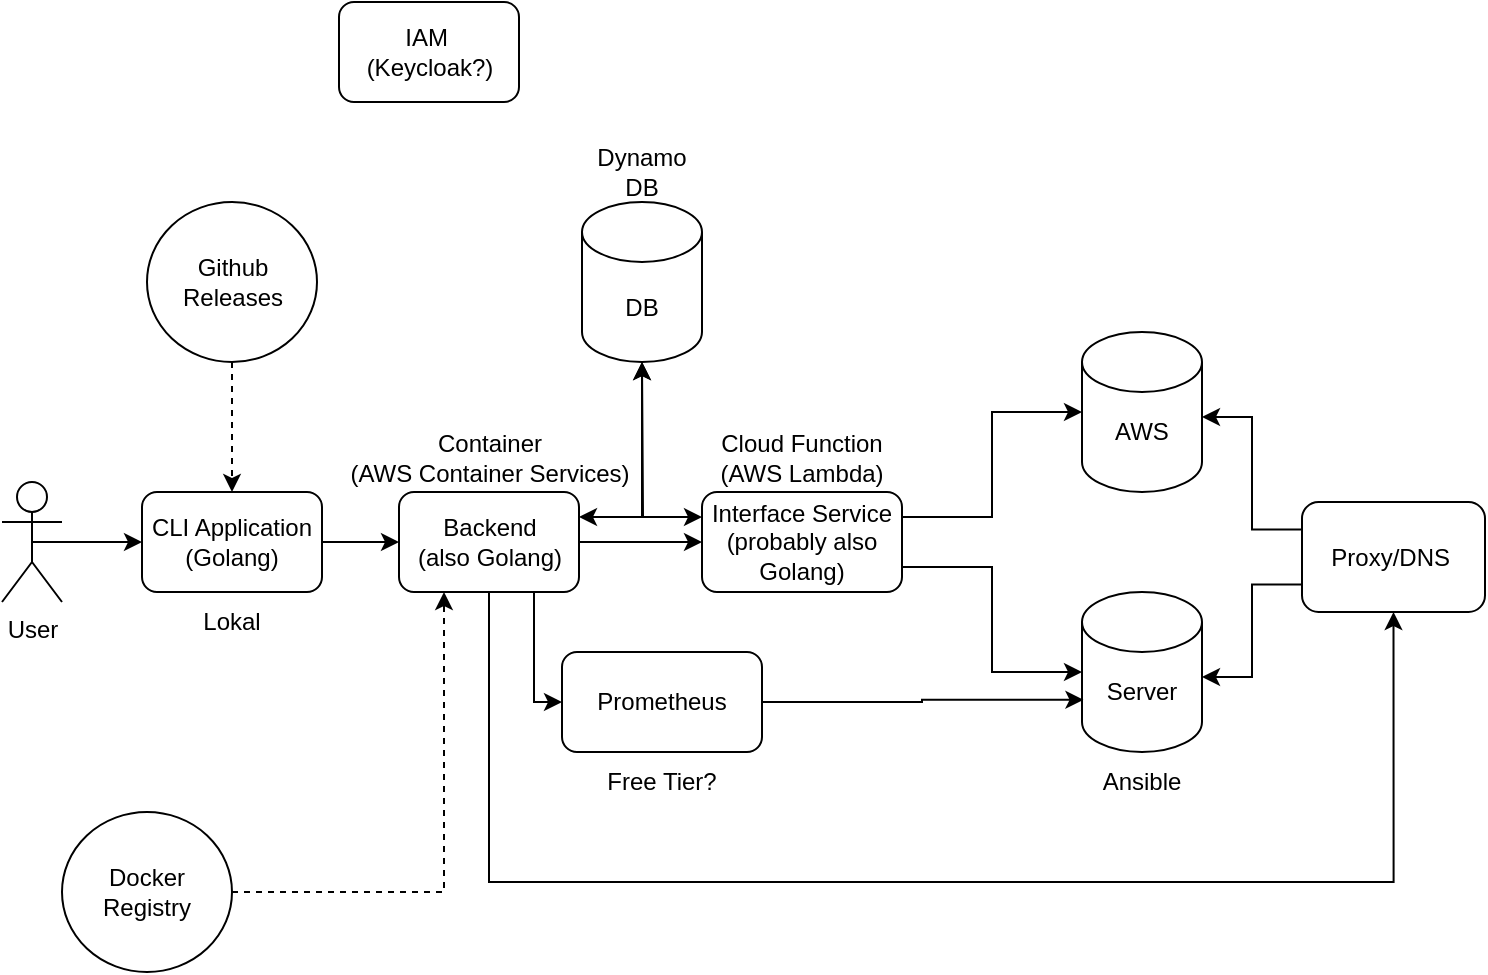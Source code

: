 <mxfile version="22.0.3" type="device">
  <diagram name="Page-1" id="G-MF2crOrETQ0eBlcJBg">
    <mxGraphModel dx="821" dy="618" grid="1" gridSize="10" guides="1" tooltips="1" connect="1" arrows="1" fold="1" page="1" pageScale="1" pageWidth="827" pageHeight="1169" math="0" shadow="0">
      <root>
        <mxCell id="0" />
        <mxCell id="1" parent="0" />
        <mxCell id="M3ZnuXlEqnPbbLemeXDP-3" style="edgeStyle=orthogonalEdgeStyle;rounded=0;orthogonalLoop=1;jettySize=auto;html=1;exitX=0.5;exitY=0.5;exitDx=0;exitDy=0;exitPerimeter=0;entryX=0;entryY=0.5;entryDx=0;entryDy=0;" edge="1" parent="1" source="M3ZnuXlEqnPbbLemeXDP-1" target="M3ZnuXlEqnPbbLemeXDP-2">
          <mxGeometry relative="1" as="geometry" />
        </mxCell>
        <mxCell id="M3ZnuXlEqnPbbLemeXDP-1" value="User" style="shape=umlActor;verticalLabelPosition=bottom;verticalAlign=top;html=1;outlineConnect=0;" vertex="1" parent="1">
          <mxGeometry x="170" y="300" width="30" height="60" as="geometry" />
        </mxCell>
        <mxCell id="M3ZnuXlEqnPbbLemeXDP-7" style="edgeStyle=orthogonalEdgeStyle;rounded=0;orthogonalLoop=1;jettySize=auto;html=1;exitX=1;exitY=0.5;exitDx=0;exitDy=0;entryX=0;entryY=0.5;entryDx=0;entryDy=0;" edge="1" parent="1" source="M3ZnuXlEqnPbbLemeXDP-2" target="M3ZnuXlEqnPbbLemeXDP-5">
          <mxGeometry relative="1" as="geometry" />
        </mxCell>
        <mxCell id="M3ZnuXlEqnPbbLemeXDP-2" value="CLI Application&lt;br&gt;(Golang)" style="rounded=1;whiteSpace=wrap;html=1;" vertex="1" parent="1">
          <mxGeometry x="240" y="305" width="90" height="50" as="geometry" />
        </mxCell>
        <mxCell id="M3ZnuXlEqnPbbLemeXDP-9" style="edgeStyle=orthogonalEdgeStyle;rounded=0;orthogonalLoop=1;jettySize=auto;html=1;exitX=1;exitY=0.5;exitDx=0;exitDy=0;entryX=0;entryY=0.5;entryDx=0;entryDy=0;" edge="1" parent="1" source="M3ZnuXlEqnPbbLemeXDP-5" target="M3ZnuXlEqnPbbLemeXDP-8">
          <mxGeometry relative="1" as="geometry" />
        </mxCell>
        <mxCell id="M3ZnuXlEqnPbbLemeXDP-42" style="edgeStyle=orthogonalEdgeStyle;rounded=0;orthogonalLoop=1;jettySize=auto;html=1;exitX=0.75;exitY=1;exitDx=0;exitDy=0;entryX=0;entryY=0.5;entryDx=0;entryDy=0;" edge="1" parent="1" source="M3ZnuXlEqnPbbLemeXDP-5" target="M3ZnuXlEqnPbbLemeXDP-19">
          <mxGeometry relative="1" as="geometry">
            <Array as="points">
              <mxPoint x="436" y="410" />
            </Array>
          </mxGeometry>
        </mxCell>
        <mxCell id="M3ZnuXlEqnPbbLemeXDP-43" style="edgeStyle=orthogonalEdgeStyle;rounded=0;orthogonalLoop=1;jettySize=auto;html=1;exitX=0.5;exitY=1;exitDx=0;exitDy=0;entryX=0.5;entryY=1;entryDx=0;entryDy=0;" edge="1" parent="1" source="M3ZnuXlEqnPbbLemeXDP-5" target="M3ZnuXlEqnPbbLemeXDP-36">
          <mxGeometry relative="1" as="geometry">
            <Array as="points">
              <mxPoint x="414" y="500" />
              <mxPoint x="866" y="500" />
            </Array>
          </mxGeometry>
        </mxCell>
        <mxCell id="M3ZnuXlEqnPbbLemeXDP-5" value="Backend&lt;br&gt;(also Golang)" style="rounded=1;whiteSpace=wrap;html=1;" vertex="1" parent="1">
          <mxGeometry x="368.5" y="305" width="90" height="50" as="geometry" />
        </mxCell>
        <mxCell id="M3ZnuXlEqnPbbLemeXDP-29" style="edgeStyle=orthogonalEdgeStyle;rounded=0;orthogonalLoop=1;jettySize=auto;html=1;exitX=0;exitY=0.25;exitDx=0;exitDy=0;startArrow=classic;startFill=1;" edge="1" parent="1" source="M3ZnuXlEqnPbbLemeXDP-8">
          <mxGeometry relative="1" as="geometry">
            <mxPoint x="490.0" y="240" as="targetPoint" />
          </mxGeometry>
        </mxCell>
        <mxCell id="M3ZnuXlEqnPbbLemeXDP-8" value="Interface Service (probably also Golang)" style="rounded=1;whiteSpace=wrap;html=1;" vertex="1" parent="1">
          <mxGeometry x="520" y="305" width="100" height="50" as="geometry" />
        </mxCell>
        <mxCell id="M3ZnuXlEqnPbbLemeXDP-10" value="" style="shape=cylinder3;whiteSpace=wrap;html=1;boundedLbl=1;backgroundOutline=1;size=15;" vertex="1" parent="1">
          <mxGeometry x="710" y="225" width="60" height="80" as="geometry" />
        </mxCell>
        <mxCell id="M3ZnuXlEqnPbbLemeXDP-11" value="" style="shape=cylinder3;whiteSpace=wrap;html=1;boundedLbl=1;backgroundOutline=1;size=15;" vertex="1" parent="1">
          <mxGeometry x="710" y="355" width="60" height="80" as="geometry" />
        </mxCell>
        <mxCell id="M3ZnuXlEqnPbbLemeXDP-12" style="edgeStyle=orthogonalEdgeStyle;rounded=0;orthogonalLoop=1;jettySize=auto;html=1;exitX=1;exitY=0.25;exitDx=0;exitDy=0;entryX=0;entryY=0.5;entryDx=0;entryDy=0;entryPerimeter=0;" edge="1" parent="1" source="M3ZnuXlEqnPbbLemeXDP-8" target="M3ZnuXlEqnPbbLemeXDP-10">
          <mxGeometry relative="1" as="geometry" />
        </mxCell>
        <mxCell id="M3ZnuXlEqnPbbLemeXDP-13" style="edgeStyle=orthogonalEdgeStyle;rounded=0;orthogonalLoop=1;jettySize=auto;html=1;exitX=1;exitY=0.75;exitDx=0;exitDy=0;entryX=0;entryY=0.5;entryDx=0;entryDy=0;entryPerimeter=0;" edge="1" parent="1" source="M3ZnuXlEqnPbbLemeXDP-8" target="M3ZnuXlEqnPbbLemeXDP-11">
          <mxGeometry relative="1" as="geometry" />
        </mxCell>
        <mxCell id="M3ZnuXlEqnPbbLemeXDP-14" value="AWS" style="text;html=1;strokeColor=none;fillColor=none;align=center;verticalAlign=middle;whiteSpace=wrap;rounded=0;" vertex="1" parent="1">
          <mxGeometry x="710" y="260" width="60" height="30" as="geometry" />
        </mxCell>
        <mxCell id="M3ZnuXlEqnPbbLemeXDP-15" value="Server" style="text;html=1;strokeColor=none;fillColor=none;align=center;verticalAlign=middle;whiteSpace=wrap;rounded=0;" vertex="1" parent="1">
          <mxGeometry x="710" y="390" width="60" height="30" as="geometry" />
        </mxCell>
        <mxCell id="M3ZnuXlEqnPbbLemeXDP-32" style="edgeStyle=orthogonalEdgeStyle;rounded=0;orthogonalLoop=1;jettySize=auto;html=1;exitX=0.5;exitY=1;exitDx=0;exitDy=0;dashed=1;" edge="1" parent="1" source="M3ZnuXlEqnPbbLemeXDP-16" target="M3ZnuXlEqnPbbLemeXDP-2">
          <mxGeometry relative="1" as="geometry" />
        </mxCell>
        <mxCell id="M3ZnuXlEqnPbbLemeXDP-16" value="Github Releases" style="ellipse;whiteSpace=wrap;html=1;" vertex="1" parent="1">
          <mxGeometry x="242.5" y="160" width="85" height="80" as="geometry" />
        </mxCell>
        <mxCell id="M3ZnuXlEqnPbbLemeXDP-18" value="Lokal" style="text;html=1;strokeColor=none;fillColor=none;align=center;verticalAlign=middle;whiteSpace=wrap;rounded=0;" vertex="1" parent="1">
          <mxGeometry x="255" y="355" width="60" height="30" as="geometry" />
        </mxCell>
        <mxCell id="M3ZnuXlEqnPbbLemeXDP-19" value="Prometheus" style="rounded=1;whiteSpace=wrap;html=1;" vertex="1" parent="1">
          <mxGeometry x="450" y="385" width="100" height="50" as="geometry" />
        </mxCell>
        <mxCell id="M3ZnuXlEqnPbbLemeXDP-22" style="edgeStyle=orthogonalEdgeStyle;rounded=0;orthogonalLoop=1;jettySize=auto;html=1;exitX=1;exitY=0.5;exitDx=0;exitDy=0;entryX=0.012;entryY=0.631;entryDx=0;entryDy=0;entryPerimeter=0;" edge="1" parent="1" source="M3ZnuXlEqnPbbLemeXDP-19" target="M3ZnuXlEqnPbbLemeXDP-15">
          <mxGeometry relative="1" as="geometry" />
        </mxCell>
        <mxCell id="M3ZnuXlEqnPbbLemeXDP-23" value="Free Tier?" style="text;html=1;strokeColor=none;fillColor=none;align=center;verticalAlign=middle;whiteSpace=wrap;rounded=0;" vertex="1" parent="1">
          <mxGeometry x="470" y="435" width="60" height="30" as="geometry" />
        </mxCell>
        <mxCell id="M3ZnuXlEqnPbbLemeXDP-24" value="Container&lt;br&gt;(AWS Container Services)" style="text;html=1;strokeColor=none;fillColor=none;align=center;verticalAlign=middle;whiteSpace=wrap;rounded=0;" vertex="1" parent="1">
          <mxGeometry x="338.5" y="270" width="150" height="35" as="geometry" />
        </mxCell>
        <mxCell id="M3ZnuXlEqnPbbLemeXDP-25" value="Cloud Function&lt;br&gt;(AWS Lambda)" style="text;html=1;strokeColor=none;fillColor=none;align=center;verticalAlign=middle;whiteSpace=wrap;rounded=0;" vertex="1" parent="1">
          <mxGeometry x="520" y="270" width="100" height="35" as="geometry" />
        </mxCell>
        <mxCell id="M3ZnuXlEqnPbbLemeXDP-26" value="Ansible" style="text;html=1;strokeColor=none;fillColor=none;align=center;verticalAlign=middle;whiteSpace=wrap;rounded=0;" vertex="1" parent="1">
          <mxGeometry x="710" y="435" width="60" height="30" as="geometry" />
        </mxCell>
        <mxCell id="M3ZnuXlEqnPbbLemeXDP-27" value="DB" style="shape=cylinder3;whiteSpace=wrap;html=1;boundedLbl=1;backgroundOutline=1;size=15;" vertex="1" parent="1">
          <mxGeometry x="460" y="160" width="60" height="80" as="geometry" />
        </mxCell>
        <mxCell id="M3ZnuXlEqnPbbLemeXDP-28" style="edgeStyle=orthogonalEdgeStyle;rounded=0;orthogonalLoop=1;jettySize=auto;html=1;exitX=1;exitY=0.25;exitDx=0;exitDy=0;entryX=0.5;entryY=1;entryDx=0;entryDy=0;entryPerimeter=0;startArrow=classic;startFill=1;" edge="1" parent="1" source="M3ZnuXlEqnPbbLemeXDP-5" target="M3ZnuXlEqnPbbLemeXDP-27">
          <mxGeometry relative="1" as="geometry">
            <Array as="points">
              <mxPoint x="490" y="318" />
            </Array>
          </mxGeometry>
        </mxCell>
        <mxCell id="M3ZnuXlEqnPbbLemeXDP-30" value="Dynamo DB" style="text;html=1;strokeColor=none;fillColor=none;align=center;verticalAlign=middle;whiteSpace=wrap;rounded=0;" vertex="1" parent="1">
          <mxGeometry x="460" y="130" width="60" height="30" as="geometry" />
        </mxCell>
        <mxCell id="M3ZnuXlEqnPbbLemeXDP-38" style="edgeStyle=orthogonalEdgeStyle;rounded=0;orthogonalLoop=1;jettySize=auto;html=1;exitX=1;exitY=0.5;exitDx=0;exitDy=0;entryX=0.25;entryY=1;entryDx=0;entryDy=0;dashed=1;" edge="1" parent="1" source="M3ZnuXlEqnPbbLemeXDP-33" target="M3ZnuXlEqnPbbLemeXDP-5">
          <mxGeometry relative="1" as="geometry" />
        </mxCell>
        <mxCell id="M3ZnuXlEqnPbbLemeXDP-33" value="Docker&lt;br&gt;Registry" style="ellipse;whiteSpace=wrap;html=1;" vertex="1" parent="1">
          <mxGeometry x="200" y="465" width="85" height="80" as="geometry" />
        </mxCell>
        <mxCell id="M3ZnuXlEqnPbbLemeXDP-40" style="edgeStyle=orthogonalEdgeStyle;rounded=0;orthogonalLoop=1;jettySize=auto;html=1;exitX=0;exitY=0.25;exitDx=0;exitDy=0;entryX=1;entryY=0.25;entryDx=0;entryDy=0;" edge="1" parent="1" source="M3ZnuXlEqnPbbLemeXDP-36" target="M3ZnuXlEqnPbbLemeXDP-14">
          <mxGeometry relative="1" as="geometry" />
        </mxCell>
        <mxCell id="M3ZnuXlEqnPbbLemeXDP-41" style="edgeStyle=orthogonalEdgeStyle;rounded=0;orthogonalLoop=1;jettySize=auto;html=1;exitX=0;exitY=0.75;exitDx=0;exitDy=0;entryX=1;entryY=0.25;entryDx=0;entryDy=0;" edge="1" parent="1" source="M3ZnuXlEqnPbbLemeXDP-36" target="M3ZnuXlEqnPbbLemeXDP-15">
          <mxGeometry relative="1" as="geometry" />
        </mxCell>
        <mxCell id="M3ZnuXlEqnPbbLemeXDP-36" value="Proxy/DNS&amp;nbsp;" style="rounded=1;whiteSpace=wrap;html=1;" vertex="1" parent="1">
          <mxGeometry x="820" y="310" width="91.5" height="55" as="geometry" />
        </mxCell>
        <mxCell id="M3ZnuXlEqnPbbLemeXDP-44" value="IAM&amp;nbsp;&lt;br&gt;(Keycloak?)" style="rounded=1;whiteSpace=wrap;html=1;" vertex="1" parent="1">
          <mxGeometry x="338.5" y="60" width="90" height="50" as="geometry" />
        </mxCell>
      </root>
    </mxGraphModel>
  </diagram>
</mxfile>
